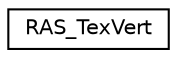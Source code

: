 digraph G
{
  edge [fontname="Helvetica",fontsize="10",labelfontname="Helvetica",labelfontsize="10"];
  node [fontname="Helvetica",fontsize="10",shape=record];
  rankdir=LR;
  Node1 [label="RAS_TexVert",height=0.2,width=0.4,color="black", fillcolor="white", style="filled",URL="$dc/dd2/classRAS__TexVert.html"];
}
